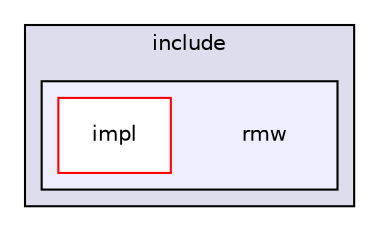 digraph "include/rmw" {
  compound=true
  node [ fontsize="10", fontname="Helvetica"];
  edge [ labelfontsize="10", labelfontname="Helvetica"];
  subgraph clusterdir_d44c64559bbebec7f509842c48db8b23 {
    graph [ bgcolor="#ddddee", pencolor="black", label="include" fontname="Helvetica", fontsize="10", URL="dir_d44c64559bbebec7f509842c48db8b23.html"]
  subgraph clusterdir_f1863b20b54cc3d25893e93314d6cb7b {
    graph [ bgcolor="#eeeeff", pencolor="black", label="" URL="dir_f1863b20b54cc3d25893e93314d6cb7b.html"];
    dir_f1863b20b54cc3d25893e93314d6cb7b [shape=plaintext label="rmw"];
    dir_08362a7b527ed7be09490c23cc63d26a [shape=box label="impl" color="red" fillcolor="white" style="filled" URL="dir_08362a7b527ed7be09490c23cc63d26a.html"];
  }
  }
}

